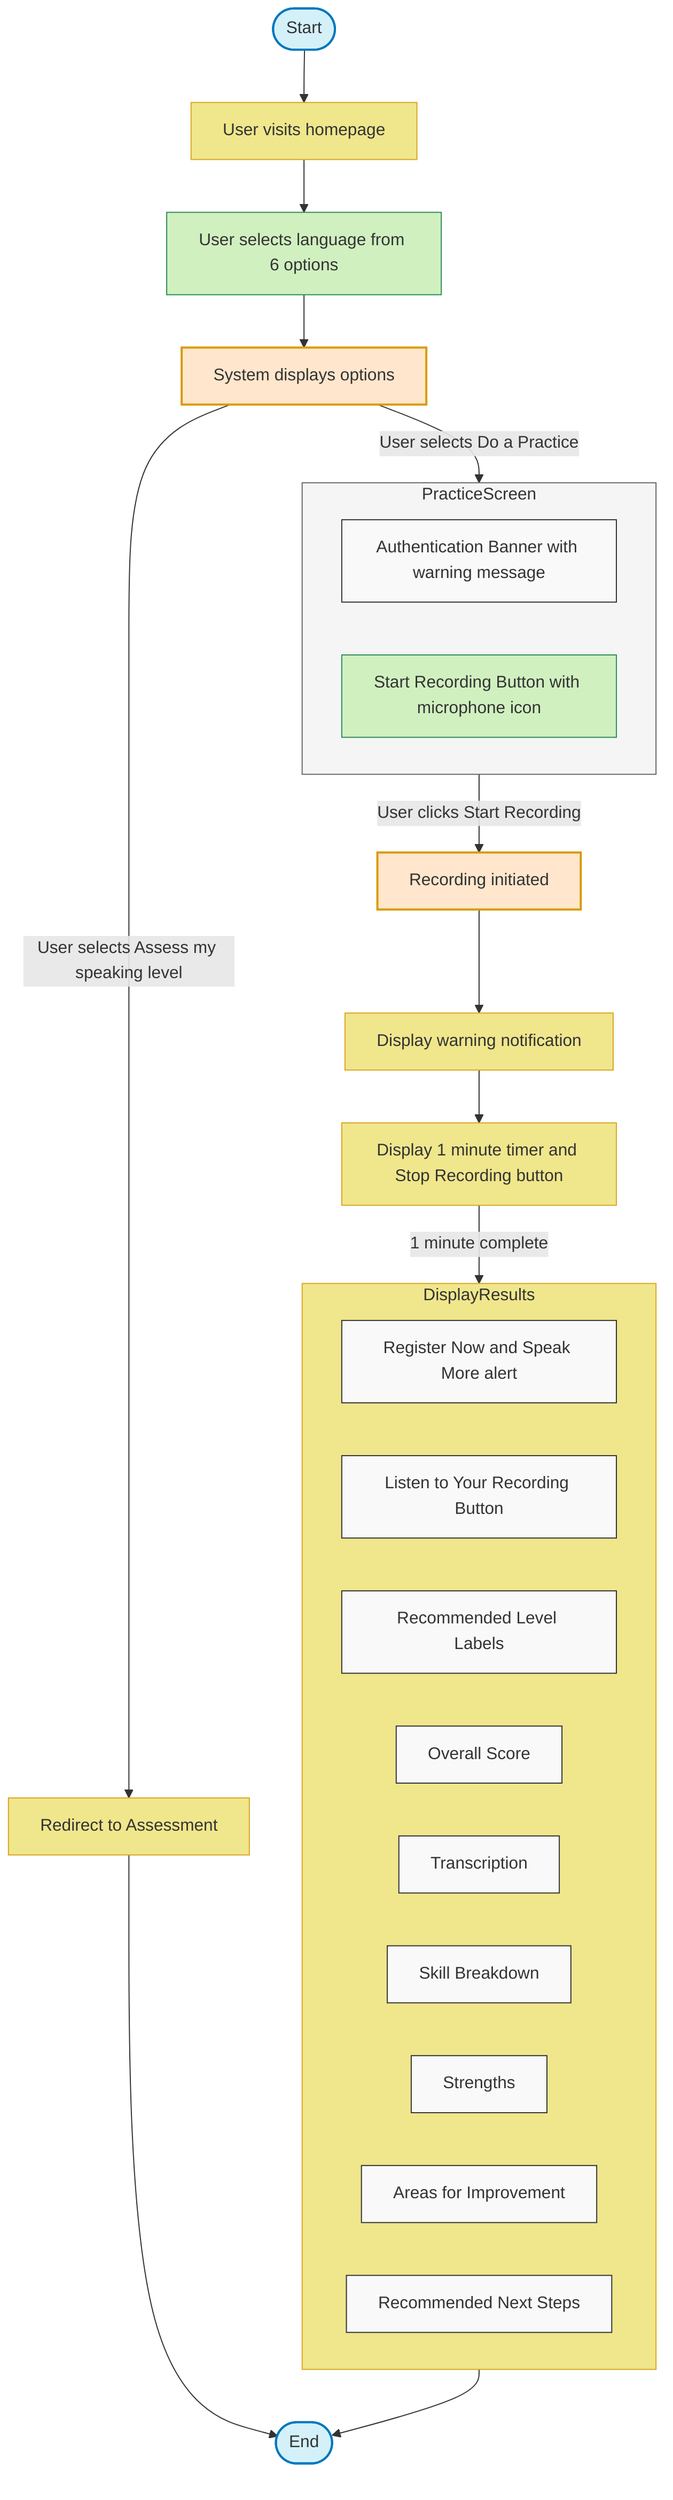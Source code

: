 flowchart TB
    %% Main flow states
    Start([Start]) --> HomePage[User visits homepage]
    HomePage --> SelectLanguage[User selects language from 6 options]
    SelectLanguage --> Options[System displays options]
    
    %% Options branch
    Options --> |User selects Assess my speaking level| Assessment[Redirect to Assessment]
    Options --> |User selects Do a Practice| PracticeScreen[Redirect to Practice Screen]
    
    %% Practice screen components
    subgraph PracticeScreen
        AuthBanner[Authentication Banner with warning message]
        RecordButton[Start Recording Button with microphone icon]
    end
    
    %% Recording flow
    PracticeScreen --> |User clicks Start Recording| RecordingStarted[Recording initiated]
    RecordingStarted --> DisplayWarning[Display warning notification]
    DisplayWarning --> StartTimer[Display 1 minute timer and Stop Recording button]
    StartTimer --> |1 minute complete| DisplayResults[Display practice results with Register Now alert]
    
    %% Results components
    subgraph DisplayResults
        RegisterAlert[Register Now and Speak More alert]
        PlayButton[Listen to Your Recording Button]
        LevelLabels[Recommended Level Labels]
        OverallScore[Overall Score]
        Transcription[Transcription]
        SkillBreakdown[Skill Breakdown]
        Strengths[Strengths]
        AreasForImprovement[Areas for Improvement]
        RecommendedSteps[Recommended Next Steps]
    end
    
    DisplayResults --> End([End])
    
    %% Connect loose end for completeness
    Assessment --> End
    
    %% Style
    classDef default fill:#f9f9f9,stroke:#333,stroke-width:1px;
    classDef mainState fill:#d4f1f9,stroke:#0077be,stroke-width:2px;
    classDef decision fill:#ffe6cc,stroke:#d79b00,stroke-width:2px;
    classDef subgraphStyle fill:#f5f5f5,stroke:#666,stroke-width:1px;
    classDef userAction fill:#d0f0c0,stroke:#2e8b57,stroke-width:1px;
    classDef systemAction fill:#f0e68c,stroke:#daa520,stroke-width:1px;
    
    class Start,End mainState;
    class Options,RecordingStarted decision;
    class PracticeScreen,DisplayResults subgraphStyle;
    class SelectLanguage,RecordButton userAction;
    class HomePage,DisplayWarning,StartTimer,DisplayResults,Assessment systemAction;